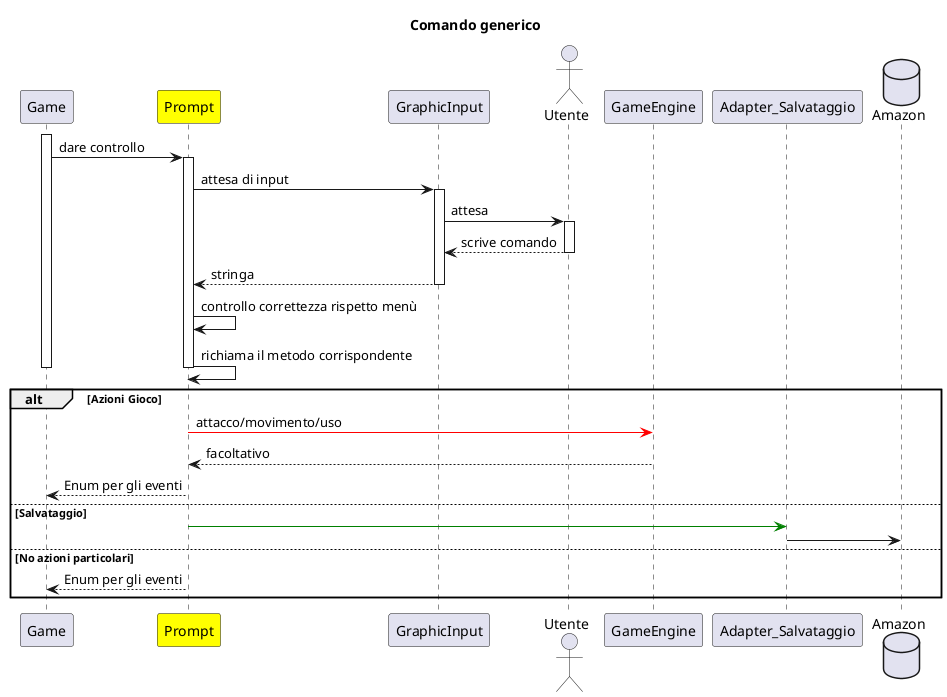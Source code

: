 @startuml

title Comando generico

participant Game          order 1
participant Prompt        order 2 #yellow
participant GraphicInput  order 3
actor Utente              order 4
participant GameEngine    order 10
participant Adapter_Salvataggio  order 20
database Amazon           order 30


activate Game
Game          -> Prompt : dare controllo
activate Prompt
Prompt        -> GraphicInput : attesa di input
activate GraphicInput
GraphicInput  -> Utente : attesa
activate Utente

Utente       --> GraphicInput : scrive comando
deactivate Utente
GraphicInput --> Prompt : stringa
deactivate GraphicInput
Prompt        -> Prompt : controllo correttezza rispetto menù
Prompt        -> Prompt : richiama il metodo corrispondente
deactivate Prompt
deactivate Game


alt Azioni Gioco
Prompt  -[#red]> GameEngine : attacco/movimento/uso
GameEngine   --> Prompt     : facoltativo
Prompt       --> Game       : Enum per gli eventi


else Salvataggio
/'activate Prompt'/
Prompt      -[#green]> Adapter_Salvataggio :
Adapter_Salvataggio -> Amazon
/'deactivate Prompt'/

else No azioni particolari
Prompt      --> Game : Enum per gli eventi

end

@enduml
